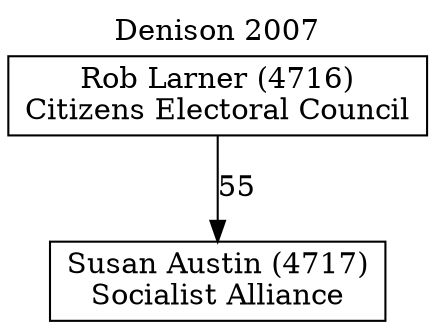 // House preference flow
digraph "Susan Austin (4717)_Denison_2007" {
	graph [label="Denison 2007" labelloc=t mclimit=10]
	node [shape=box]
	"Susan Austin (4717)" [label="Susan Austin (4717)
Socialist Alliance"]
	"Rob Larner (4716)" [label="Rob Larner (4716)
Citizens Electoral Council"]
	"Rob Larner (4716)" -> "Susan Austin (4717)" [label=55]
}
